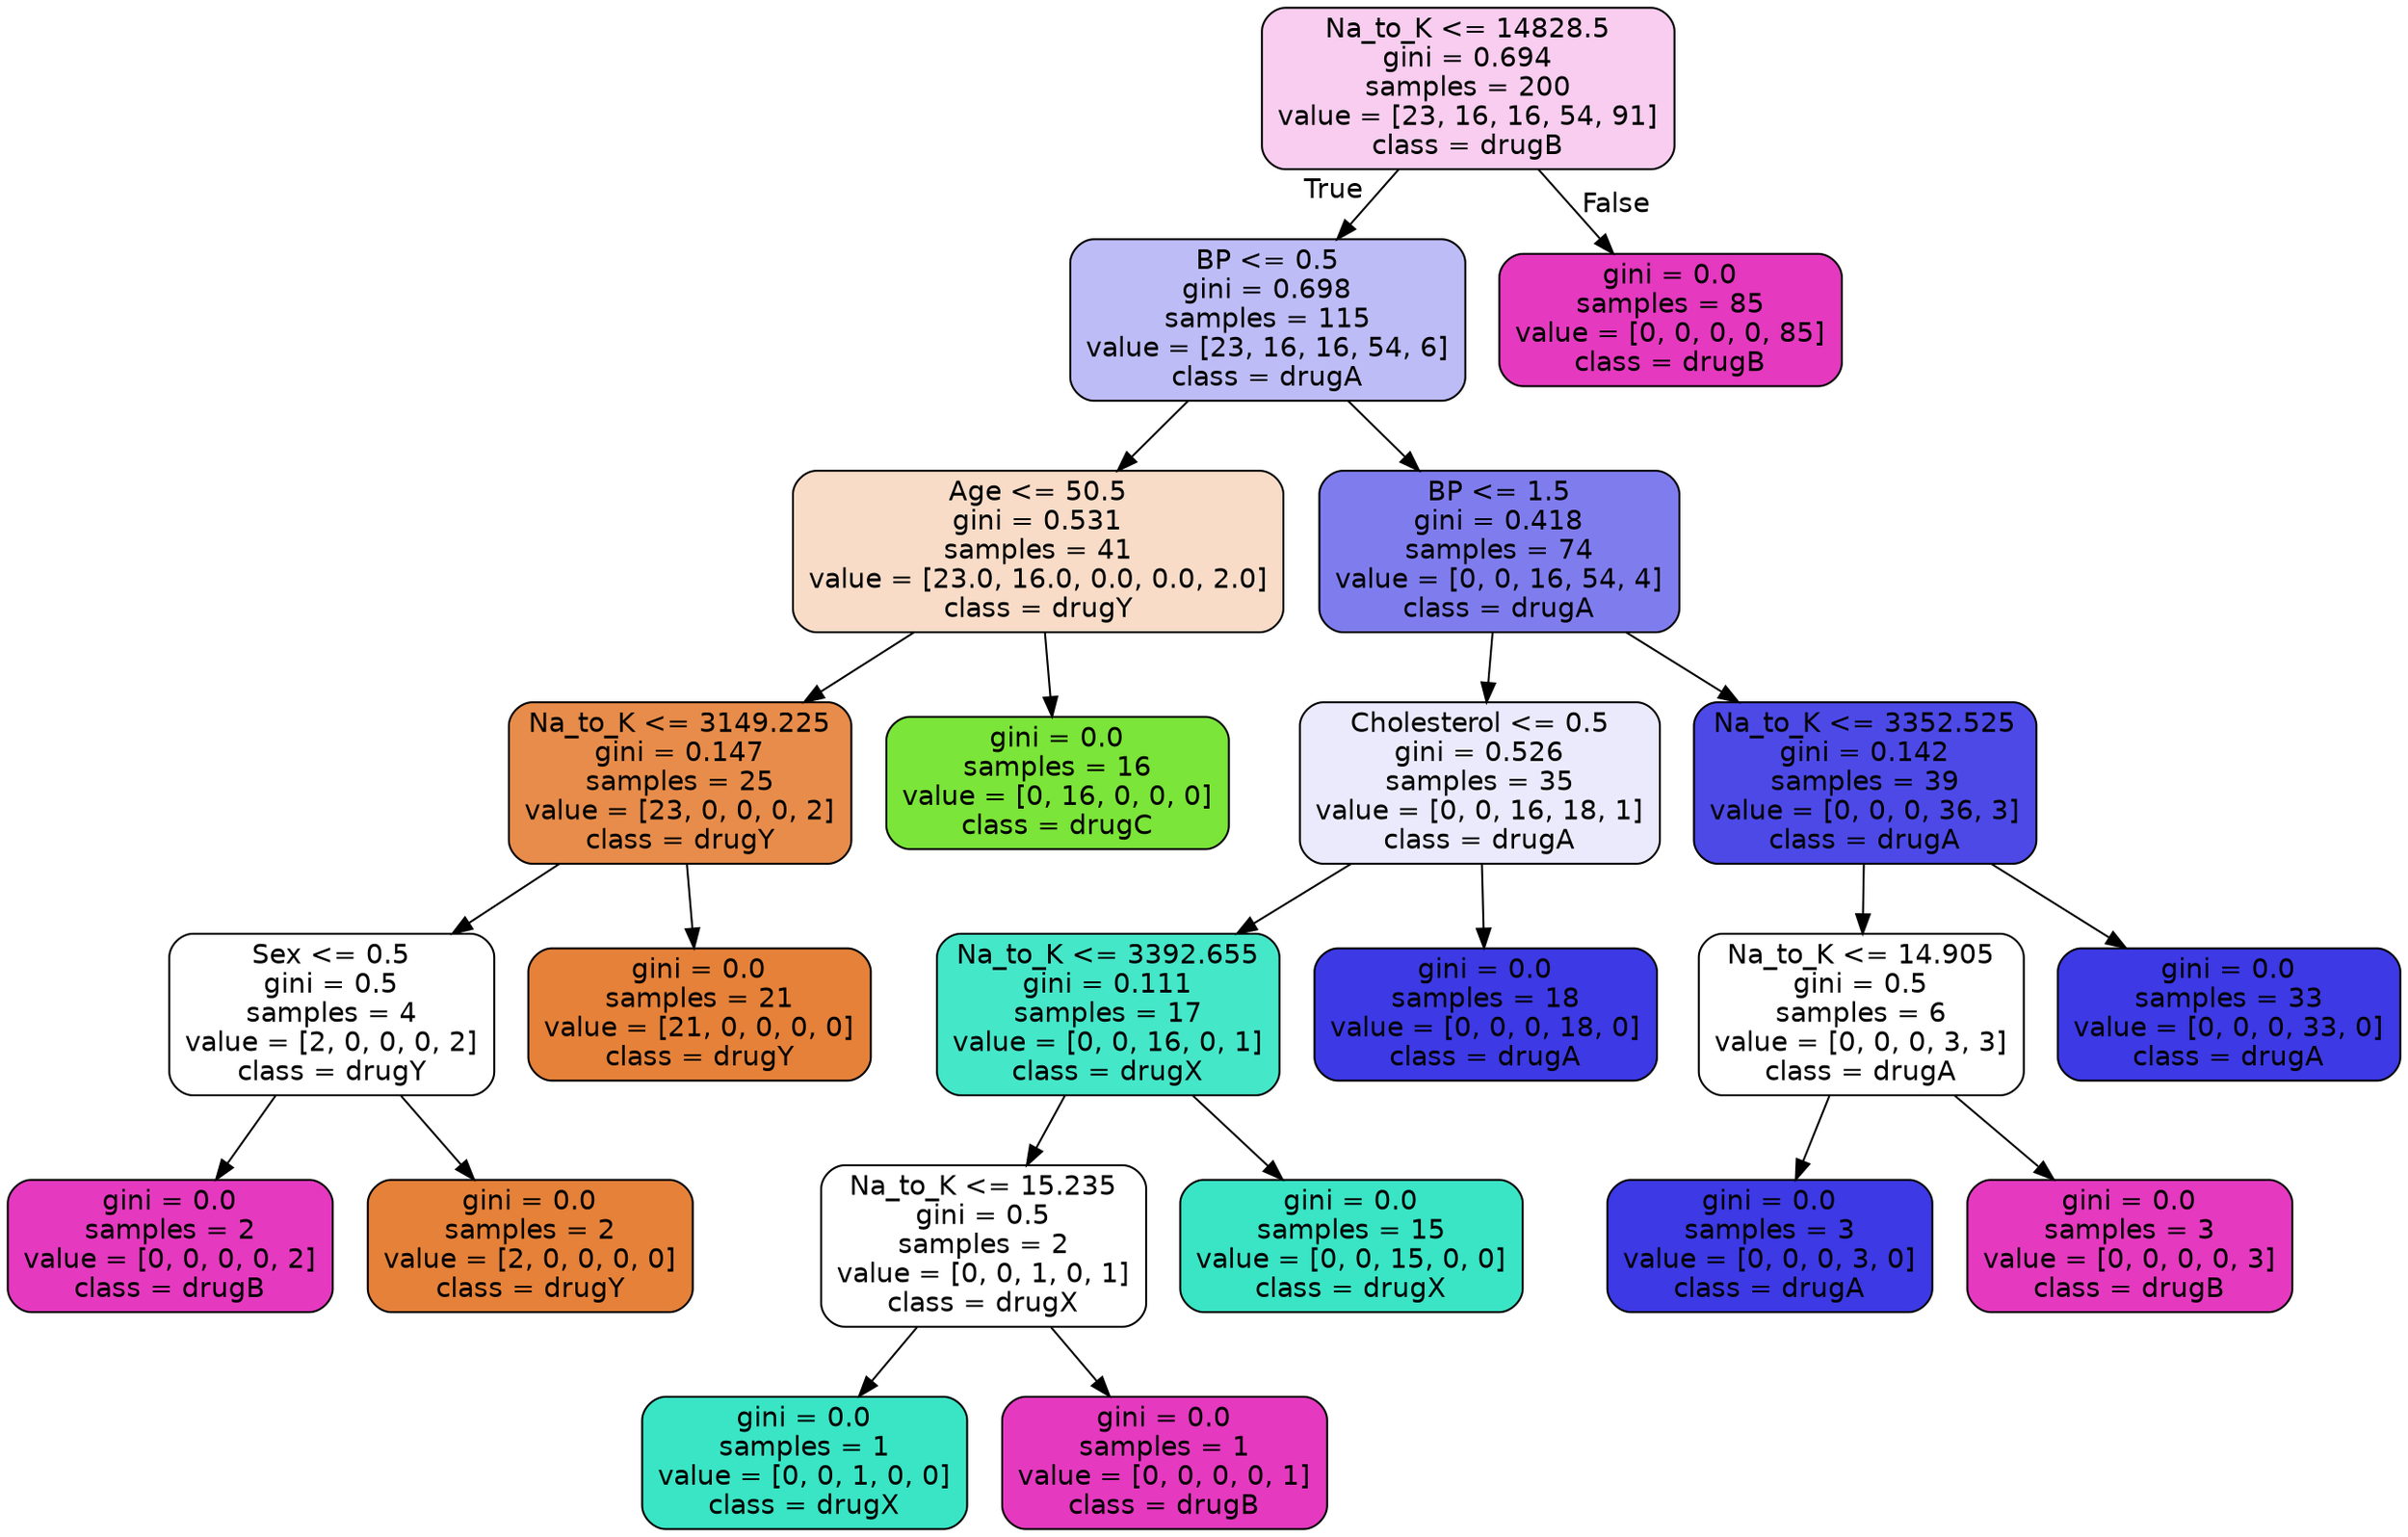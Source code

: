 digraph Tree {
node [shape=box, style="filled, rounded", color="black", fontname="helvetica"] ;
edge [fontname="helvetica"] ;
0 [label="Na_to_K <= 14828.5\ngini = 0.694\nsamples = 200\nvalue = [23, 16, 16, 54, 91]\nclass = drugB", fillcolor="#f8cdef"] ;
1 [label="BP <= 0.5\ngini = 0.698\nsamples = 115\nvalue = [23, 16, 16, 54, 6]\nclass = drugA", fillcolor="#bdbcf6"] ;
0 -> 1 [labeldistance=2.5, labelangle=45, headlabel="True"] ;
2 [label="Age <= 50.5\ngini = 0.531\nsamples = 41\nvalue = [23.0, 16.0, 0.0, 0.0, 2.0]\nclass = drugY", fillcolor="#f8dcc8"] ;
1 -> 2 ;
3 [label="Na_to_K <= 3149.225\ngini = 0.147\nsamples = 25\nvalue = [23, 0, 0, 0, 2]\nclass = drugY", fillcolor="#e78c4a"] ;
2 -> 3 ;
4 [label="Sex <= 0.5\ngini = 0.5\nsamples = 4\nvalue = [2, 0, 0, 0, 2]\nclass = drugY", fillcolor="#ffffff"] ;
3 -> 4 ;
5 [label="gini = 0.0\nsamples = 2\nvalue = [0, 0, 0, 0, 2]\nclass = drugB", fillcolor="#e539c0"] ;
4 -> 5 ;
6 [label="gini = 0.0\nsamples = 2\nvalue = [2, 0, 0, 0, 0]\nclass = drugY", fillcolor="#e58139"] ;
4 -> 6 ;
7 [label="gini = 0.0\nsamples = 21\nvalue = [21, 0, 0, 0, 0]\nclass = drugY", fillcolor="#e58139"] ;
3 -> 7 ;
8 [label="gini = 0.0\nsamples = 16\nvalue = [0, 16, 0, 0, 0]\nclass = drugC", fillcolor="#7be539"] ;
2 -> 8 ;
9 [label="BP <= 1.5\ngini = 0.418\nsamples = 74\nvalue = [0, 0, 16, 54, 4]\nclass = drugA", fillcolor="#7f7dee"] ;
1 -> 9 ;
10 [label="Cholesterol <= 0.5\ngini = 0.526\nsamples = 35\nvalue = [0, 0, 16, 18, 1]\nclass = drugA", fillcolor="#eaeafc"] ;
9 -> 10 ;
11 [label="Na_to_K <= 3392.655\ngini = 0.111\nsamples = 17\nvalue = [0, 0, 16, 0, 1]\nclass = drugX", fillcolor="#45e7c9"] ;
10 -> 11 ;
12 [label="Na_to_K <= 15.235\ngini = 0.5\nsamples = 2\nvalue = [0, 0, 1, 0, 1]\nclass = drugX", fillcolor="#ffffff"] ;
11 -> 12 ;
13 [label="gini = 0.0\nsamples = 1\nvalue = [0, 0, 1, 0, 0]\nclass = drugX", fillcolor="#39e5c5"] ;
12 -> 13 ;
14 [label="gini = 0.0\nsamples = 1\nvalue = [0, 0, 0, 0, 1]\nclass = drugB", fillcolor="#e539c0"] ;
12 -> 14 ;
15 [label="gini = 0.0\nsamples = 15\nvalue = [0, 0, 15, 0, 0]\nclass = drugX", fillcolor="#39e5c5"] ;
11 -> 15 ;
16 [label="gini = 0.0\nsamples = 18\nvalue = [0, 0, 0, 18, 0]\nclass = drugA", fillcolor="#3c39e5"] ;
10 -> 16 ;
17 [label="Na_to_K <= 3352.525\ngini = 0.142\nsamples = 39\nvalue = [0, 0, 0, 36, 3]\nclass = drugA", fillcolor="#4c49e7"] ;
9 -> 17 ;
18 [label="Na_to_K <= 14.905\ngini = 0.5\nsamples = 6\nvalue = [0, 0, 0, 3, 3]\nclass = drugA", fillcolor="#ffffff"] ;
17 -> 18 ;
19 [label="gini = 0.0\nsamples = 3\nvalue = [0, 0, 0, 3, 0]\nclass = drugA", fillcolor="#3c39e5"] ;
18 -> 19 ;
20 [label="gini = 0.0\nsamples = 3\nvalue = [0, 0, 0, 0, 3]\nclass = drugB", fillcolor="#e539c0"] ;
18 -> 20 ;
21 [label="gini = 0.0\nsamples = 33\nvalue = [0, 0, 0, 33, 0]\nclass = drugA", fillcolor="#3c39e5"] ;
17 -> 21 ;
22 [label="gini = 0.0\nsamples = 85\nvalue = [0, 0, 0, 0, 85]\nclass = drugB", fillcolor="#e539c0"] ;
0 -> 22 [labeldistance=2.5, labelangle=-45, headlabel="False"] ;
}
